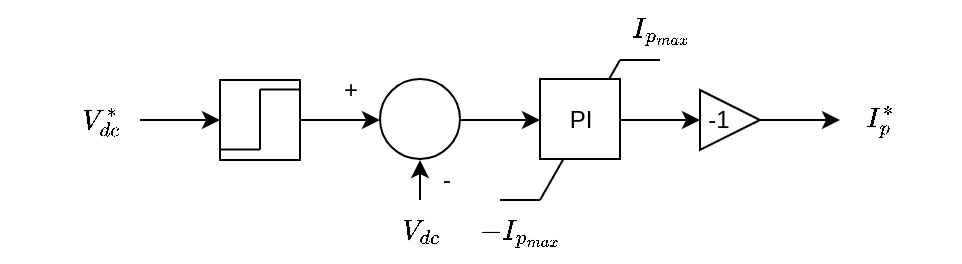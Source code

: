 <mxfile version="21.4.0" type="github">
  <diagram name="Page-1" id="yhz50j58DgAdwSL7MHUV">
    <mxGraphModel dx="552" dy="315" grid="1" gridSize="10" guides="1" tooltips="1" connect="1" arrows="1" fold="1" page="1" pageScale="1" pageWidth="827" pageHeight="1169" math="1" shadow="0">
      <root>
        <mxCell id="0" />
        <mxCell id="1" parent="0" />
        <mxCell id="mNl9BlflZ9imCKy_za09-18" value="" style="endArrow=none;html=1;rounded=0;" edge="1" parent="1">
          <mxGeometry width="50" height="50" relative="1" as="geometry">
            <mxPoint x="280" y="280" as="sourcePoint" />
            <mxPoint x="320" y="210" as="targetPoint" />
          </mxGeometry>
        </mxCell>
        <mxCell id="mNl9BlflZ9imCKy_za09-1" value="" style="endArrow=classic;html=1;rounded=0;" edge="1" parent="1">
          <mxGeometry width="50" height="50" relative="1" as="geometry">
            <mxPoint x="80" y="240" as="sourcePoint" />
            <mxPoint x="120" y="240" as="targetPoint" />
          </mxGeometry>
        </mxCell>
        <mxCell id="mNl9BlflZ9imCKy_za09-2" value="" style="whiteSpace=wrap;html=1;aspect=fixed;" vertex="1" parent="1">
          <mxGeometry x="120" y="220" width="40" height="40" as="geometry" />
        </mxCell>
        <mxCell id="mNl9BlflZ9imCKy_za09-3" value="" style="endArrow=none;html=1;rounded=0;" edge="1" parent="1">
          <mxGeometry width="50" height="50" relative="1" as="geometry">
            <mxPoint x="140" y="224.8" as="sourcePoint" />
            <mxPoint x="160" y="224.8" as="targetPoint" />
          </mxGeometry>
        </mxCell>
        <mxCell id="mNl9BlflZ9imCKy_za09-4" value="" style="endArrow=none;html=1;rounded=0;" edge="1" parent="1">
          <mxGeometry width="50" height="50" relative="1" as="geometry">
            <mxPoint x="140" y="254.8" as="sourcePoint" />
            <mxPoint x="140" y="224.8" as="targetPoint" />
          </mxGeometry>
        </mxCell>
        <mxCell id="mNl9BlflZ9imCKy_za09-5" value="" style="endArrow=none;html=1;rounded=0;" edge="1" parent="1">
          <mxGeometry width="50" height="50" relative="1" as="geometry">
            <mxPoint x="140" y="254.8" as="sourcePoint" />
            <mxPoint x="120" y="254.8" as="targetPoint" />
          </mxGeometry>
        </mxCell>
        <mxCell id="mNl9BlflZ9imCKy_za09-6" value="" style="endArrow=classic;html=1;rounded=0;exitX=1;exitY=0.5;exitDx=0;exitDy=0;" edge="1" parent="1" source="mNl9BlflZ9imCKy_za09-2">
          <mxGeometry width="50" height="50" relative="1" as="geometry">
            <mxPoint x="90" y="250" as="sourcePoint" />
            <mxPoint x="200" y="240" as="targetPoint" />
          </mxGeometry>
        </mxCell>
        <mxCell id="mNl9BlflZ9imCKy_za09-7" value="" style="ellipse;whiteSpace=wrap;html=1;aspect=fixed;" vertex="1" parent="1">
          <mxGeometry x="200" y="219.5" width="40" height="40" as="geometry" />
        </mxCell>
        <mxCell id="mNl9BlflZ9imCKy_za09-8" value="" style="endArrow=classic;html=1;rounded=0;" edge="1" parent="1">
          <mxGeometry width="50" height="50" relative="1" as="geometry">
            <mxPoint x="220" y="280" as="sourcePoint" />
            <mxPoint x="220" y="260" as="targetPoint" />
          </mxGeometry>
        </mxCell>
        <mxCell id="mNl9BlflZ9imCKy_za09-9" value="" style="endArrow=classic;html=1;rounded=0;" edge="1" parent="1">
          <mxGeometry width="50" height="50" relative="1" as="geometry">
            <mxPoint x="240" y="240" as="sourcePoint" />
            <mxPoint x="280" y="240" as="targetPoint" />
          </mxGeometry>
        </mxCell>
        <mxCell id="mNl9BlflZ9imCKy_za09-12" value="" style="endArrow=classic;html=1;rounded=0;exitX=1;exitY=0.5;exitDx=0;exitDy=0;" edge="1" parent="1">
          <mxGeometry width="50" height="50" relative="1" as="geometry">
            <mxPoint x="320" y="240" as="sourcePoint" />
            <mxPoint x="360" y="240" as="targetPoint" />
          </mxGeometry>
        </mxCell>
        <mxCell id="mNl9BlflZ9imCKy_za09-13" value="" style="triangle;whiteSpace=wrap;html=1;" vertex="1" parent="1">
          <mxGeometry x="360" y="225" width="30" height="30" as="geometry" />
        </mxCell>
        <mxCell id="mNl9BlflZ9imCKy_za09-14" value="-1" style="text;html=1;align=center;verticalAlign=middle;resizable=0;points=[];autosize=1;strokeColor=none;fillColor=none;" vertex="1" parent="1">
          <mxGeometry x="354" y="224.5" width="30" height="30" as="geometry" />
        </mxCell>
        <mxCell id="mNl9BlflZ9imCKy_za09-15" value="" style="endArrow=classic;html=1;rounded=0;" edge="1" parent="1">
          <mxGeometry width="50" height="50" relative="1" as="geometry">
            <mxPoint x="390" y="240" as="sourcePoint" />
            <mxPoint x="430" y="240" as="targetPoint" />
          </mxGeometry>
        </mxCell>
        <mxCell id="mNl9BlflZ9imCKy_za09-16" value="" style="endArrow=none;html=1;rounded=0;" edge="1" parent="1">
          <mxGeometry width="50" height="50" relative="1" as="geometry">
            <mxPoint x="340" y="210" as="sourcePoint" />
            <mxPoint x="320" y="210" as="targetPoint" />
          </mxGeometry>
        </mxCell>
        <mxCell id="mNl9BlflZ9imCKy_za09-17" value="" style="endArrow=none;html=1;rounded=0;" edge="1" parent="1">
          <mxGeometry width="50" height="50" relative="1" as="geometry">
            <mxPoint x="260" y="280" as="sourcePoint" />
            <mxPoint x="260" y="280" as="targetPoint" />
            <Array as="points">
              <mxPoint x="260" y="280" />
            </Array>
          </mxGeometry>
        </mxCell>
        <mxCell id="mNl9BlflZ9imCKy_za09-19" value="" style="whiteSpace=wrap;html=1;aspect=fixed;" vertex="1" parent="1">
          <mxGeometry x="280" y="219.5" width="40" height="40" as="geometry" />
        </mxCell>
        <mxCell id="mNl9BlflZ9imCKy_za09-20" value="PI" style="text;html=1;align=center;verticalAlign=middle;resizable=0;points=[];autosize=1;strokeColor=none;fillColor=none;" vertex="1" parent="1">
          <mxGeometry x="285" y="224.5" width="30" height="30" as="geometry" />
        </mxCell>
        <mxCell id="mNl9BlflZ9imCKy_za09-21" value="$$-I_{p_{max}}$$" style="text;html=1;align=center;verticalAlign=middle;resizable=0;points=[];autosize=1;strokeColor=none;fillColor=none;" vertex="1" parent="1">
          <mxGeometry x="210" y="281" width="120" height="30" as="geometry" />
        </mxCell>
        <mxCell id="mNl9BlflZ9imCKy_za09-22" value="" style="endArrow=none;html=1;rounded=0;" edge="1" parent="1">
          <mxGeometry width="50" height="50" relative="1" as="geometry">
            <mxPoint x="280" y="280" as="sourcePoint" />
            <mxPoint x="260" y="280" as="targetPoint" />
            <Array as="points" />
          </mxGeometry>
        </mxCell>
        <mxCell id="mNl9BlflZ9imCKy_za09-23" value="$$I_{p_{max}}$$" style="text;html=1;align=center;verticalAlign=middle;resizable=0;points=[];autosize=1;strokeColor=none;fillColor=none;" vertex="1" parent="1">
          <mxGeometry x="285" y="180" width="110" height="30" as="geometry" />
        </mxCell>
        <mxCell id="mNl9BlflZ9imCKy_za09-24" value="$$I_p^*$$" style="text;html=1;align=center;verticalAlign=middle;resizable=0;points=[];autosize=1;strokeColor=none;fillColor=none;" vertex="1" parent="1">
          <mxGeometry x="410" y="225" width="80" height="30" as="geometry" />
        </mxCell>
        <mxCell id="mNl9BlflZ9imCKy_za09-25" value="$$V^*_{dc}$$" style="text;html=1;align=center;verticalAlign=middle;resizable=0;points=[];autosize=1;strokeColor=none;fillColor=none;" vertex="1" parent="1">
          <mxGeometry x="10" y="224.5" width="100" height="30" as="geometry" />
        </mxCell>
        <mxCell id="mNl9BlflZ9imCKy_za09-26" value="$$V_{dc}$$" style="text;html=1;align=center;verticalAlign=middle;resizable=0;points=[];autosize=1;strokeColor=none;fillColor=none;" vertex="1" parent="1">
          <mxGeometry x="175" y="280" width="90" height="30" as="geometry" />
        </mxCell>
        <mxCell id="mNl9BlflZ9imCKy_za09-27" value="-" style="text;html=1;align=center;verticalAlign=middle;resizable=0;points=[];autosize=1;strokeColor=none;fillColor=none;" vertex="1" parent="1">
          <mxGeometry x="218" y="255" width="30" height="30" as="geometry" />
        </mxCell>
        <mxCell id="mNl9BlflZ9imCKy_za09-28" value="+" style="text;html=1;align=center;verticalAlign=middle;resizable=0;points=[];autosize=1;strokeColor=none;fillColor=none;" vertex="1" parent="1">
          <mxGeometry x="170" y="210" width="30" height="30" as="geometry" />
        </mxCell>
      </root>
    </mxGraphModel>
  </diagram>
</mxfile>
